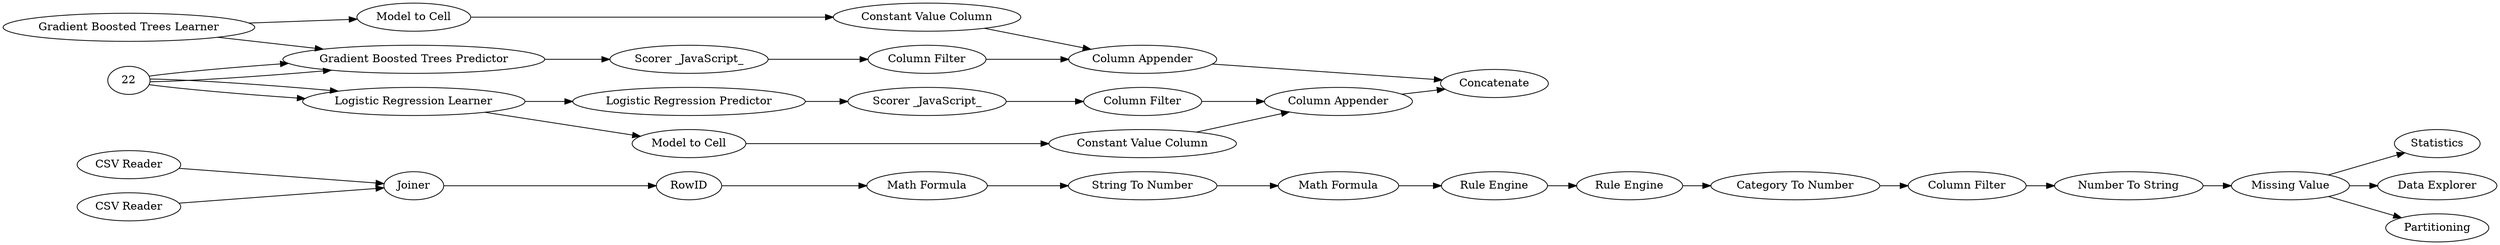 digraph {
	2 [label=Statistics]
	3 [label="Data Explorer"]
	5 [label="String To Number"]
	6 [label="Math Formula"]
	7 [label="Math Formula"]
	8 [label=RowID]
	11 [label="Missing Value"]
	12 [label="Rule Engine"]
	13 [label="Rule Engine"]
	15 [label=Partitioning]
	16 [label="CSV Reader"]
	17 [label="CSV Reader"]
	18 [label=Joiner]
	19 [label="Category To Number"]
	20 [label="Column Filter"]
	21 [label="Number To String"]
	768 [label=Concatenate]
	705 [label="Column Filter"]
	706 [label="Constant Value Column"]
	756 [label="Model to Cell"]
	757 [label="Column Appender"]
	779 [label="Gradient Boosted Trees Learner"]
	780 [label="Scorer _JavaScript_"]
	781 [label="Gradient Boosted Trees Predictor"]
	708 [label="Scorer _JavaScript_"]
	712 [label="Logistic Regression Learner"]
	713 [label="Logistic Regression Predictor"]
	715 [label="Constant Value Column"]
	716 [label="Column Filter"]
	718 [label="Model to Cell"]
	719 [label="Column Appender"]
	5 -> 6
	6 -> 12
	7 -> 5
	8 -> 7
	11 -> 15
	11 -> 3
	11 -> 2
	12 -> 13
	13 -> 19
	16 -> 18
	17 -> 18
	18 -> 8
	19 -> 20
	20 -> 21
	21 -> 11
	705 -> 757
	706 -> 757
	756 -> 706
	779 -> 781
	779 -> 756
	780 -> 705
	781 -> 780
	708 -> 716
	712 -> 713
	712 -> 718
	713 -> 708
	715 -> 719
	716 -> 719
	718 -> 715
	22 -> 781
	22 -> 781
	22 -> 712
	22 -> 712
	757 -> 768
	719 -> 768
	rankdir=LR
}
